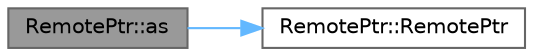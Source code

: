 digraph "RemotePtr::as"
{
 // LATEX_PDF_SIZE
  bgcolor="transparent";
  edge [fontname=Helvetica,fontsize=10,labelfontname=Helvetica,labelfontsize=10];
  node [fontname=Helvetica,fontsize=10,shape=box,height=0.2,width=0.4];
  rankdir="LR";
  Node1 [id="Node000001",label="RemotePtr::as",height=0.2,width=0.4,color="gray40", fillcolor="grey60", style="filled", fontcolor="black",tooltip="Convert this RemotePtr to a RemotePtr of another type."];
  Node1 -> Node2 [id="edge1_Node000001_Node000002",color="steelblue1",style="solid",tooltip=" "];
  Node2 [id="Node000002",label="RemotePtr::RemotePtr",height=0.2,width=0.4,color="grey40", fillcolor="white", style="filled",URL="$class_remote_ptr.html#a48fd10ab2cb3eacd506f73f1cbac3100",tooltip="Construct a new Remote Ptr object."];
}
